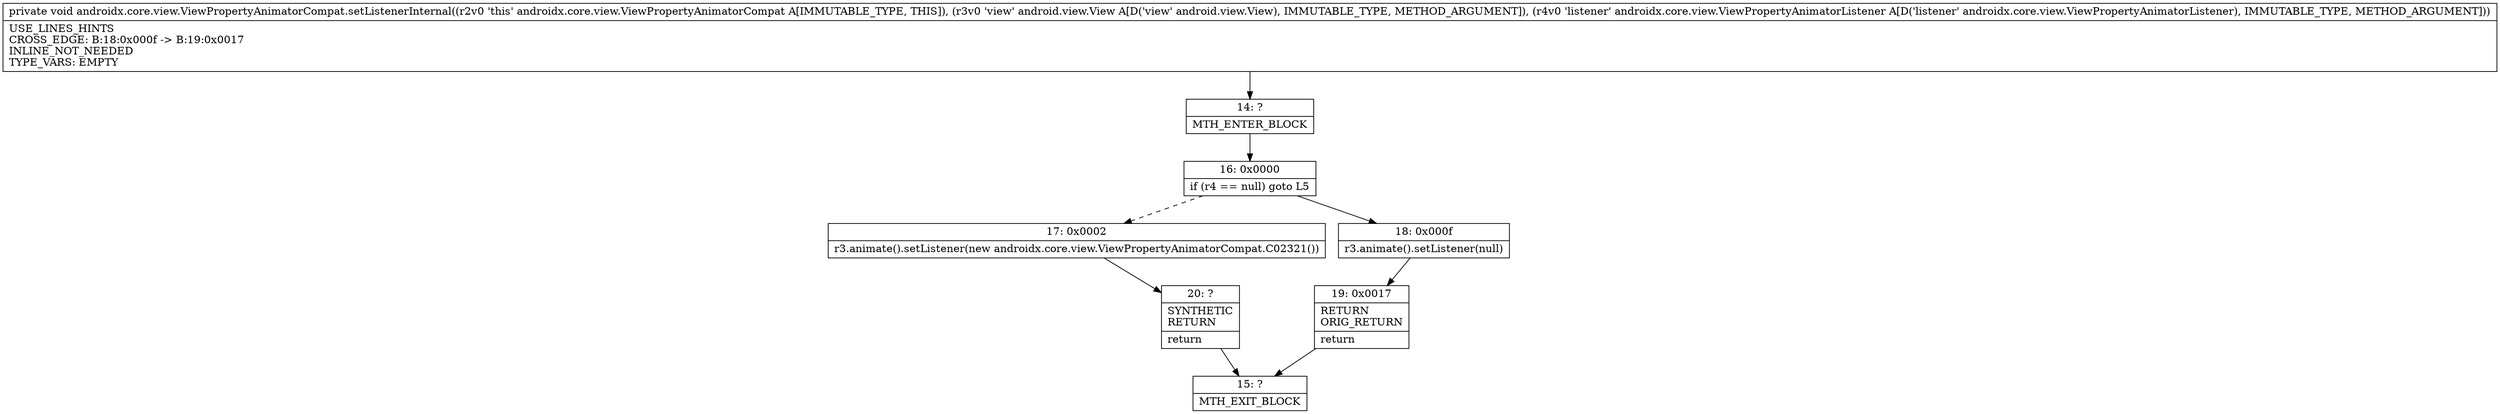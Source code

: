 digraph "CFG forandroidx.core.view.ViewPropertyAnimatorCompat.setListenerInternal(Landroid\/view\/View;Landroidx\/core\/view\/ViewPropertyAnimatorListener;)V" {
Node_14 [shape=record,label="{14\:\ ?|MTH_ENTER_BLOCK\l}"];
Node_16 [shape=record,label="{16\:\ 0x0000|if (r4 == null) goto L5\l}"];
Node_17 [shape=record,label="{17\:\ 0x0002|r3.animate().setListener(new androidx.core.view.ViewPropertyAnimatorCompat.C02321())\l}"];
Node_20 [shape=record,label="{20\:\ ?|SYNTHETIC\lRETURN\l|return\l}"];
Node_15 [shape=record,label="{15\:\ ?|MTH_EXIT_BLOCK\l}"];
Node_18 [shape=record,label="{18\:\ 0x000f|r3.animate().setListener(null)\l}"];
Node_19 [shape=record,label="{19\:\ 0x0017|RETURN\lORIG_RETURN\l|return\l}"];
MethodNode[shape=record,label="{private void androidx.core.view.ViewPropertyAnimatorCompat.setListenerInternal((r2v0 'this' androidx.core.view.ViewPropertyAnimatorCompat A[IMMUTABLE_TYPE, THIS]), (r3v0 'view' android.view.View A[D('view' android.view.View), IMMUTABLE_TYPE, METHOD_ARGUMENT]), (r4v0 'listener' androidx.core.view.ViewPropertyAnimatorListener A[D('listener' androidx.core.view.ViewPropertyAnimatorListener), IMMUTABLE_TYPE, METHOD_ARGUMENT]))  | USE_LINES_HINTS\lCROSS_EDGE: B:18:0x000f \-\> B:19:0x0017\lINLINE_NOT_NEEDED\lTYPE_VARS: EMPTY\l}"];
MethodNode -> Node_14;Node_14 -> Node_16;
Node_16 -> Node_17[style=dashed];
Node_16 -> Node_18;
Node_17 -> Node_20;
Node_20 -> Node_15;
Node_18 -> Node_19;
Node_19 -> Node_15;
}

